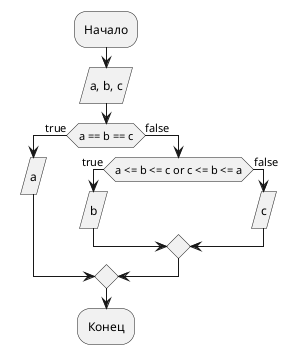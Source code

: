 @startuml
:Начало;
:a, b, c/
if (a == b == c) then (true)
  :a/
else (false)
  if (a <= b <= c or c <= b <= a) then (true)
    :b/
  else (false)
    :c/
  endif
endif
:Конец;
@enduml